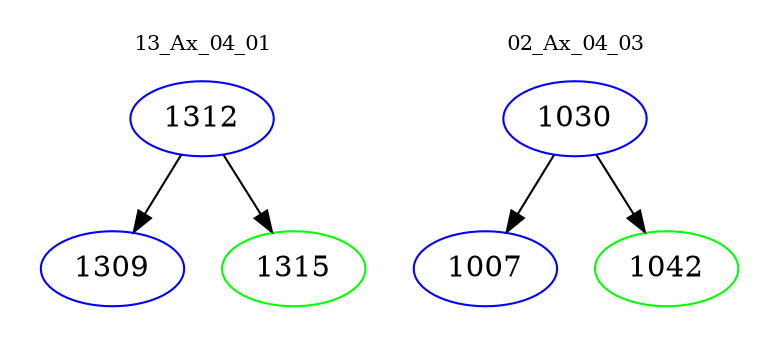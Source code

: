 digraph{
subgraph cluster_0 {
color = white
label = "13_Ax_04_01";
fontsize=10;
T0_1312 [label="1312", color="blue"]
T0_1312 -> T0_1309 [color="black"]
T0_1309 [label="1309", color="blue"]
T0_1312 -> T0_1315 [color="black"]
T0_1315 [label="1315", color="green"]
}
subgraph cluster_1 {
color = white
label = "02_Ax_04_03";
fontsize=10;
T1_1030 [label="1030", color="blue"]
T1_1030 -> T1_1007 [color="black"]
T1_1007 [label="1007", color="blue"]
T1_1030 -> T1_1042 [color="black"]
T1_1042 [label="1042", color="green"]
}
}
